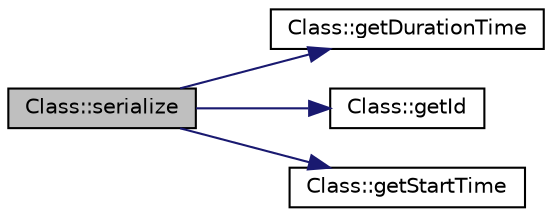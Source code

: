 digraph "Class::serialize"
{
 // LATEX_PDF_SIZE
  edge [fontname="Helvetica",fontsize="10",labelfontname="Helvetica",labelfontsize="10"];
  node [fontname="Helvetica",fontsize="10",shape=record];
  rankdir="LR";
  Node1 [label="Class::serialize",height=0.2,width=0.4,color="black", fillcolor="grey75", style="filled", fontcolor="black",tooltip="Serializes the class object to a string."];
  Node1 -> Node2 [color="midnightblue",fontsize="10",style="solid",fontname="Helvetica"];
  Node2 [label="Class::getDurationTime",height=0.2,width=0.4,color="black", fillcolor="white", style="filled",URL="$classClass.html#a61fde5c00d5d8b53186317473095b664",tooltip="Gets the duration time of the class."];
  Node1 -> Node3 [color="midnightblue",fontsize="10",style="solid",fontname="Helvetica"];
  Node3 [label="Class::getId",height=0.2,width=0.4,color="black", fillcolor="white", style="filled",URL="$classClass.html#a7142a64f93350cdcadf50ef6dade5f58",tooltip="Gets the ID of the class."];
  Node1 -> Node4 [color="midnightblue",fontsize="10",style="solid",fontname="Helvetica"];
  Node4 [label="Class::getStartTime",height=0.2,width=0.4,color="black", fillcolor="white", style="filled",URL="$classClass.html#acfba5e71e583a7a6195acb08720cb839",tooltip="Gets the start time of the class."];
}
